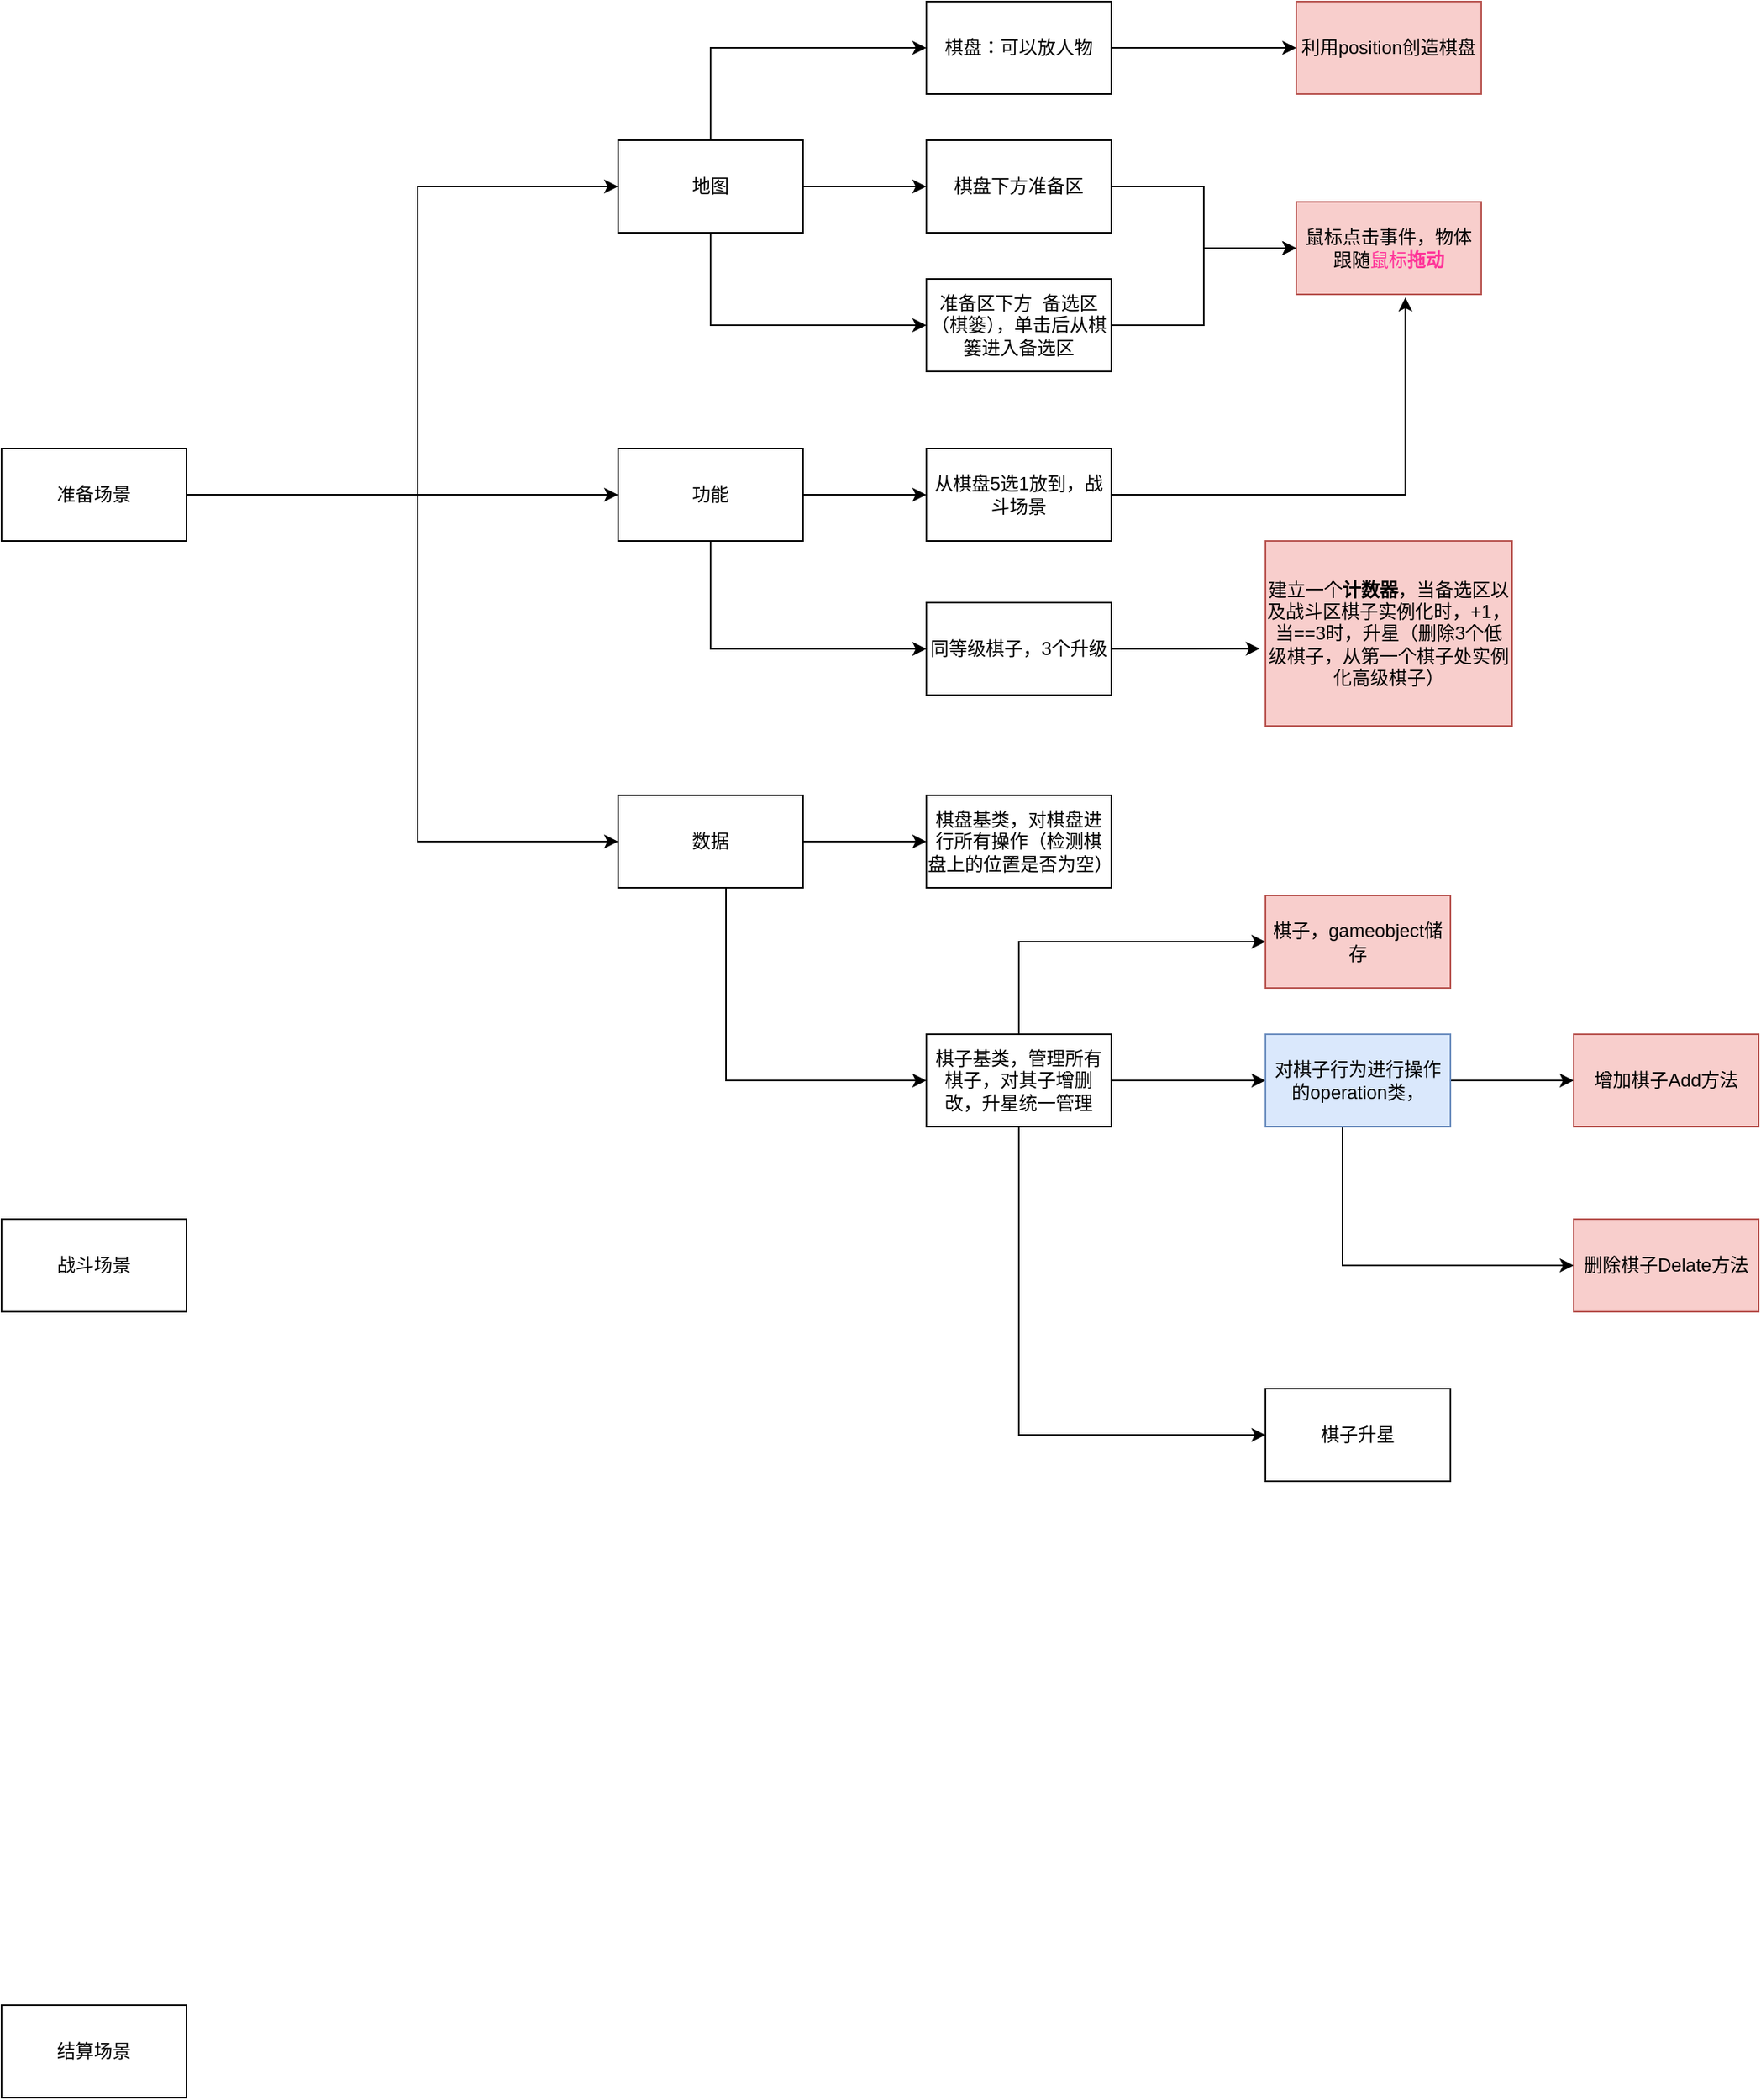 <mxfile version="12.9.11" type="github">
  <diagram id="PfnLZ4Yy9IKL7zOPjLlb" name="第 1 页">
    <mxGraphModel dx="876" dy="547" grid="1" gridSize="10" guides="1" tooltips="1" connect="1" arrows="1" fold="1" page="1" pageScale="1" pageWidth="827" pageHeight="1169" math="0" shadow="0">
      <root>
        <mxCell id="0" />
        <mxCell id="1" parent="0" />
        <mxCell id="1bm16h6rQD7hzpxAUaoz-2" style="edgeStyle=orthogonalEdgeStyle;rounded=0;orthogonalLoop=1;jettySize=auto;html=1;entryX=0;entryY=0.5;entryDx=0;entryDy=0;" edge="1" parent="1" source="1bm16h6rQD7hzpxAUaoz-5" target="1bm16h6rQD7hzpxAUaoz-34">
          <mxGeometry relative="1" as="geometry">
            <Array as="points">
              <mxPoint x="440" y="330" />
              <mxPoint x="440" y="130" />
            </Array>
          </mxGeometry>
        </mxCell>
        <mxCell id="1bm16h6rQD7hzpxAUaoz-3" style="edgeStyle=orthogonalEdgeStyle;rounded=0;orthogonalLoop=1;jettySize=auto;html=1;entryX=0;entryY=0.5;entryDx=0;entryDy=0;" edge="1" parent="1" source="1bm16h6rQD7hzpxAUaoz-5" target="1bm16h6rQD7hzpxAUaoz-18">
          <mxGeometry relative="1" as="geometry">
            <Array as="points">
              <mxPoint x="440" y="330" />
              <mxPoint x="440" y="555" />
            </Array>
          </mxGeometry>
        </mxCell>
        <mxCell id="1bm16h6rQD7hzpxAUaoz-4" style="edgeStyle=orthogonalEdgeStyle;rounded=0;orthogonalLoop=1;jettySize=auto;html=1;entryX=0;entryY=0.5;entryDx=0;entryDy=0;" edge="1" parent="1" source="1bm16h6rQD7hzpxAUaoz-5" target="1bm16h6rQD7hzpxAUaoz-10">
          <mxGeometry relative="1" as="geometry">
            <Array as="points">
              <mxPoint x="380" y="330" />
              <mxPoint x="380" y="330" />
            </Array>
          </mxGeometry>
        </mxCell>
        <mxCell id="1bm16h6rQD7hzpxAUaoz-5" value="准备场景" style="rounded=0;whiteSpace=wrap;html=1;" vertex="1" parent="1">
          <mxGeometry x="170" y="300" width="120" height="60" as="geometry" />
        </mxCell>
        <mxCell id="1bm16h6rQD7hzpxAUaoz-6" value="战斗场景" style="rounded=0;whiteSpace=wrap;html=1;" vertex="1" parent="1">
          <mxGeometry x="170" y="800" width="120" height="60" as="geometry" />
        </mxCell>
        <mxCell id="1bm16h6rQD7hzpxAUaoz-7" value="结算场景" style="rounded=0;whiteSpace=wrap;html=1;" vertex="1" parent="1">
          <mxGeometry x="170" y="1310" width="120" height="60" as="geometry" />
        </mxCell>
        <mxCell id="1bm16h6rQD7hzpxAUaoz-8" value="" style="edgeStyle=orthogonalEdgeStyle;rounded=0;orthogonalLoop=1;jettySize=auto;html=1;" edge="1" parent="1" source="1bm16h6rQD7hzpxAUaoz-10" target="1bm16h6rQD7hzpxAUaoz-15">
          <mxGeometry relative="1" as="geometry" />
        </mxCell>
        <mxCell id="1bm16h6rQD7hzpxAUaoz-9" value="" style="edgeStyle=orthogonalEdgeStyle;rounded=0;orthogonalLoop=1;jettySize=auto;html=1;" edge="1" parent="1" source="1bm16h6rQD7hzpxAUaoz-10" target="1bm16h6rQD7hzpxAUaoz-12">
          <mxGeometry relative="1" as="geometry">
            <Array as="points">
              <mxPoint x="630" y="430" />
            </Array>
          </mxGeometry>
        </mxCell>
        <mxCell id="1bm16h6rQD7hzpxAUaoz-10" value="功能" style="rounded=0;whiteSpace=wrap;html=1;" vertex="1" parent="1">
          <mxGeometry x="570" y="300" width="120" height="60" as="geometry" />
        </mxCell>
        <mxCell id="1bm16h6rQD7hzpxAUaoz-11" style="edgeStyle=orthogonalEdgeStyle;rounded=0;orthogonalLoop=1;jettySize=auto;html=1;entryX=-0.023;entryY=0.582;entryDx=0;entryDy=0;entryPerimeter=0;" edge="1" parent="1" source="1bm16h6rQD7hzpxAUaoz-12" target="1bm16h6rQD7hzpxAUaoz-13">
          <mxGeometry relative="1" as="geometry" />
        </mxCell>
        <mxCell id="1bm16h6rQD7hzpxAUaoz-12" value="同等级棋子，3个升级" style="rounded=0;whiteSpace=wrap;html=1;" vertex="1" parent="1">
          <mxGeometry x="770" y="400" width="120" height="60" as="geometry" />
        </mxCell>
        <mxCell id="1bm16h6rQD7hzpxAUaoz-13" value="建立一个&lt;b&gt;计数器&lt;/b&gt;，当备选区以及战斗区棋子实例化时，+1，当==3时，升星（删除3个低级棋子，从第一个棋子处实例化高级棋子）" style="rounded=0;whiteSpace=wrap;html=1;fillColor=#f8cecc;strokeColor=#b85450;" vertex="1" parent="1">
          <mxGeometry x="990" y="360" width="160" height="120" as="geometry" />
        </mxCell>
        <mxCell id="1bm16h6rQD7hzpxAUaoz-14" style="edgeStyle=orthogonalEdgeStyle;rounded=0;orthogonalLoop=1;jettySize=auto;html=1;entryX=0.59;entryY=1.033;entryDx=0;entryDy=0;entryPerimeter=0;" edge="1" parent="1" source="1bm16h6rQD7hzpxAUaoz-15" target="1bm16h6rQD7hzpxAUaoz-39">
          <mxGeometry relative="1" as="geometry" />
        </mxCell>
        <mxCell id="1bm16h6rQD7hzpxAUaoz-15" value="从棋盘5选1放到，战斗场景" style="rounded=0;whiteSpace=wrap;html=1;" vertex="1" parent="1">
          <mxGeometry x="770" y="300" width="120" height="60" as="geometry" />
        </mxCell>
        <mxCell id="1bm16h6rQD7hzpxAUaoz-16" value="" style="edgeStyle=orthogonalEdgeStyle;rounded=0;orthogonalLoop=1;jettySize=auto;html=1;" edge="1" parent="1" source="1bm16h6rQD7hzpxAUaoz-18" target="1bm16h6rQD7hzpxAUaoz-30">
          <mxGeometry relative="1" as="geometry" />
        </mxCell>
        <mxCell id="1bm16h6rQD7hzpxAUaoz-17" value="" style="edgeStyle=orthogonalEdgeStyle;rounded=0;orthogonalLoop=1;jettySize=auto;html=1;" edge="1" parent="1" source="1bm16h6rQD7hzpxAUaoz-18" target="1bm16h6rQD7hzpxAUaoz-22">
          <mxGeometry relative="1" as="geometry">
            <Array as="points">
              <mxPoint x="640" y="710" />
            </Array>
          </mxGeometry>
        </mxCell>
        <mxCell id="1bm16h6rQD7hzpxAUaoz-18" value="数据" style="rounded=0;whiteSpace=wrap;html=1;" vertex="1" parent="1">
          <mxGeometry x="570" y="525" width="120" height="60" as="geometry" />
        </mxCell>
        <mxCell id="1bm16h6rQD7hzpxAUaoz-19" value="" style="edgeStyle=orthogonalEdgeStyle;rounded=0;orthogonalLoop=1;jettySize=auto;html=1;" edge="1" parent="1" source="1bm16h6rQD7hzpxAUaoz-22" target="1bm16h6rQD7hzpxAUaoz-29">
          <mxGeometry relative="1" as="geometry">
            <Array as="points">
              <mxPoint x="830" y="620" />
            </Array>
          </mxGeometry>
        </mxCell>
        <mxCell id="1bm16h6rQD7hzpxAUaoz-20" value="" style="edgeStyle=orthogonalEdgeStyle;rounded=0;orthogonalLoop=1;jettySize=auto;html=1;" edge="1" parent="1" source="1bm16h6rQD7hzpxAUaoz-22" target="1bm16h6rQD7hzpxAUaoz-26">
          <mxGeometry relative="1" as="geometry" />
        </mxCell>
        <mxCell id="1bm16h6rQD7hzpxAUaoz-21" value="" style="edgeStyle=orthogonalEdgeStyle;rounded=0;orthogonalLoop=1;jettySize=auto;html=1;" edge="1" parent="1" source="1bm16h6rQD7hzpxAUaoz-22" target="1bm16h6rQD7hzpxAUaoz-23">
          <mxGeometry relative="1" as="geometry">
            <Array as="points">
              <mxPoint x="830" y="940" />
            </Array>
          </mxGeometry>
        </mxCell>
        <mxCell id="1bm16h6rQD7hzpxAUaoz-22" value="棋子基类，管理所有棋子，对其子增删改，升星统一管理" style="rounded=0;whiteSpace=wrap;html=1;" vertex="1" parent="1">
          <mxGeometry x="770" y="680" width="120" height="60" as="geometry" />
        </mxCell>
        <mxCell id="1bm16h6rQD7hzpxAUaoz-23" value="棋子升星" style="rounded=0;whiteSpace=wrap;html=1;" vertex="1" parent="1">
          <mxGeometry x="990" y="910" width="120" height="60" as="geometry" />
        </mxCell>
        <mxCell id="1bm16h6rQD7hzpxAUaoz-24" value="" style="edgeStyle=orthogonalEdgeStyle;rounded=0;orthogonalLoop=1;jettySize=auto;html=1;" edge="1" parent="1" source="1bm16h6rQD7hzpxAUaoz-26" target="1bm16h6rQD7hzpxAUaoz-28">
          <mxGeometry relative="1" as="geometry" />
        </mxCell>
        <mxCell id="1bm16h6rQD7hzpxAUaoz-25" value="" style="edgeStyle=orthogonalEdgeStyle;rounded=0;orthogonalLoop=1;jettySize=auto;html=1;" edge="1" parent="1" source="1bm16h6rQD7hzpxAUaoz-26" target="1bm16h6rQD7hzpxAUaoz-27">
          <mxGeometry relative="1" as="geometry">
            <Array as="points">
              <mxPoint x="1040" y="830" />
            </Array>
          </mxGeometry>
        </mxCell>
        <mxCell id="1bm16h6rQD7hzpxAUaoz-26" value="对棋子行为进行操作的operation类，" style="rounded=0;whiteSpace=wrap;html=1;fillColor=#dae8fc;strokeColor=#6c8ebf;" vertex="1" parent="1">
          <mxGeometry x="990" y="680" width="120" height="60" as="geometry" />
        </mxCell>
        <mxCell id="1bm16h6rQD7hzpxAUaoz-27" value="删除棋子Delate方法" style="rounded=0;whiteSpace=wrap;html=1;fillColor=#f8cecc;strokeColor=#b85450;" vertex="1" parent="1">
          <mxGeometry x="1190" y="800" width="120" height="60" as="geometry" />
        </mxCell>
        <mxCell id="1bm16h6rQD7hzpxAUaoz-28" value="增加棋子Add方法" style="rounded=0;whiteSpace=wrap;html=1;fillColor=#f8cecc;strokeColor=#b85450;" vertex="1" parent="1">
          <mxGeometry x="1190" y="680" width="120" height="60" as="geometry" />
        </mxCell>
        <mxCell id="1bm16h6rQD7hzpxAUaoz-29" value="棋子，gameobject储存" style="rounded=0;whiteSpace=wrap;html=1;fillColor=#f8cecc;strokeColor=#b85450;" vertex="1" parent="1">
          <mxGeometry x="990" y="590" width="120" height="60" as="geometry" />
        </mxCell>
        <mxCell id="1bm16h6rQD7hzpxAUaoz-30" value="棋盘基类，对棋盘进行所有操作（检测棋盘上的位置是否为空）" style="rounded=0;whiteSpace=wrap;html=1;" vertex="1" parent="1">
          <mxGeometry x="770" y="525" width="120" height="60" as="geometry" />
        </mxCell>
        <mxCell id="1bm16h6rQD7hzpxAUaoz-31" value="" style="edgeStyle=orthogonalEdgeStyle;rounded=0;orthogonalLoop=1;jettySize=auto;html=1;" edge="1" parent="1" source="1bm16h6rQD7hzpxAUaoz-34" target="1bm16h6rQD7hzpxAUaoz-41">
          <mxGeometry relative="1" as="geometry">
            <Array as="points">
              <mxPoint x="630" y="40" />
            </Array>
          </mxGeometry>
        </mxCell>
        <mxCell id="1bm16h6rQD7hzpxAUaoz-32" value="" style="edgeStyle=orthogonalEdgeStyle;rounded=0;orthogonalLoop=1;jettySize=auto;html=1;" edge="1" parent="1" source="1bm16h6rQD7hzpxAUaoz-34" target="1bm16h6rQD7hzpxAUaoz-38">
          <mxGeometry relative="1" as="geometry" />
        </mxCell>
        <mxCell id="1bm16h6rQD7hzpxAUaoz-33" value="" style="edgeStyle=orthogonalEdgeStyle;rounded=0;orthogonalLoop=1;jettySize=auto;html=1;" edge="1" parent="1" source="1bm16h6rQD7hzpxAUaoz-34" target="1bm16h6rQD7hzpxAUaoz-36">
          <mxGeometry relative="1" as="geometry">
            <Array as="points">
              <mxPoint x="630" y="220" />
            </Array>
          </mxGeometry>
        </mxCell>
        <mxCell id="1bm16h6rQD7hzpxAUaoz-34" value="地图" style="rounded=0;whiteSpace=wrap;html=1;" vertex="1" parent="1">
          <mxGeometry x="570" y="100" width="120" height="60" as="geometry" />
        </mxCell>
        <mxCell id="1bm16h6rQD7hzpxAUaoz-35" style="edgeStyle=orthogonalEdgeStyle;rounded=0;orthogonalLoop=1;jettySize=auto;html=1;" edge="1" parent="1" source="1bm16h6rQD7hzpxAUaoz-36" target="1bm16h6rQD7hzpxAUaoz-39">
          <mxGeometry relative="1" as="geometry" />
        </mxCell>
        <mxCell id="1bm16h6rQD7hzpxAUaoz-36" value="准备区下方&amp;nbsp; 备选区（棋篓），单击后从棋篓进入备选区" style="rounded=0;whiteSpace=wrap;html=1;" vertex="1" parent="1">
          <mxGeometry x="770" y="190" width="120" height="60" as="geometry" />
        </mxCell>
        <mxCell id="1bm16h6rQD7hzpxAUaoz-37" value="" style="edgeStyle=orthogonalEdgeStyle;rounded=0;orthogonalLoop=1;jettySize=auto;html=1;" edge="1" parent="1" source="1bm16h6rQD7hzpxAUaoz-38" target="1bm16h6rQD7hzpxAUaoz-39">
          <mxGeometry relative="1" as="geometry" />
        </mxCell>
        <mxCell id="1bm16h6rQD7hzpxAUaoz-38" value="棋盘下方准备区" style="rounded=0;whiteSpace=wrap;html=1;" vertex="1" parent="1">
          <mxGeometry x="770" y="100" width="120" height="60" as="geometry" />
        </mxCell>
        <mxCell id="1bm16h6rQD7hzpxAUaoz-39" value="鼠标点击事件，物体跟随&lt;font color=&quot;#ff3399&quot;&gt;鼠标&lt;b&gt;拖动&lt;/b&gt;&lt;/font&gt;" style="rounded=0;whiteSpace=wrap;html=1;fillColor=#f8cecc;strokeColor=#b85450;" vertex="1" parent="1">
          <mxGeometry x="1010" y="140" width="120" height="60" as="geometry" />
        </mxCell>
        <mxCell id="1bm16h6rQD7hzpxAUaoz-40" value="" style="edgeStyle=orthogonalEdgeStyle;rounded=0;orthogonalLoop=1;jettySize=auto;html=1;" edge="1" parent="1" source="1bm16h6rQD7hzpxAUaoz-41" target="1bm16h6rQD7hzpxAUaoz-42">
          <mxGeometry relative="1" as="geometry" />
        </mxCell>
        <mxCell id="1bm16h6rQD7hzpxAUaoz-41" value="棋盘：可以放人物" style="rounded=0;whiteSpace=wrap;html=1;" vertex="1" parent="1">
          <mxGeometry x="770" y="10" width="120" height="60" as="geometry" />
        </mxCell>
        <mxCell id="1bm16h6rQD7hzpxAUaoz-42" value="利用position创造棋盘" style="rounded=0;whiteSpace=wrap;html=1;fillColor=#f8cecc;strokeColor=#b85450;" vertex="1" parent="1">
          <mxGeometry x="1010" y="10" width="120" height="60" as="geometry" />
        </mxCell>
      </root>
    </mxGraphModel>
  </diagram>
</mxfile>
